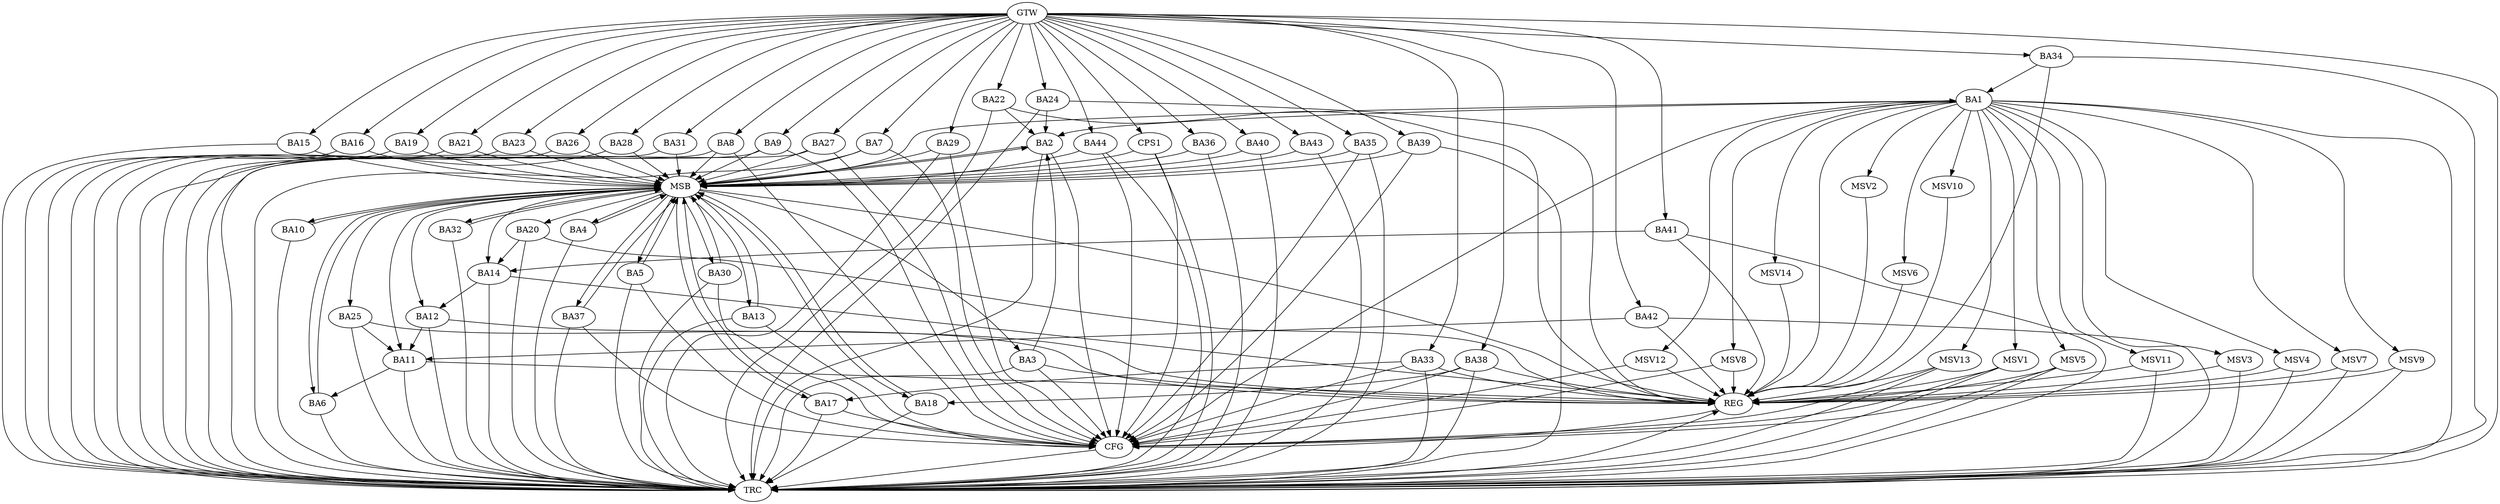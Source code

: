 strict digraph G {
  BA1 [ label="BA1" ];
  BA2 [ label="BA2" ];
  BA3 [ label="BA3" ];
  BA4 [ label="BA4" ];
  BA5 [ label="BA5" ];
  BA6 [ label="BA6" ];
  BA7 [ label="BA7" ];
  BA8 [ label="BA8" ];
  BA9 [ label="BA9" ];
  BA10 [ label="BA10" ];
  BA11 [ label="BA11" ];
  BA12 [ label="BA12" ];
  BA13 [ label="BA13" ];
  BA14 [ label="BA14" ];
  BA15 [ label="BA15" ];
  BA16 [ label="BA16" ];
  BA17 [ label="BA17" ];
  BA18 [ label="BA18" ];
  BA19 [ label="BA19" ];
  BA20 [ label="BA20" ];
  BA21 [ label="BA21" ];
  BA22 [ label="BA22" ];
  BA23 [ label="BA23" ];
  BA24 [ label="BA24" ];
  BA25 [ label="BA25" ];
  BA26 [ label="BA26" ];
  BA27 [ label="BA27" ];
  BA28 [ label="BA28" ];
  BA29 [ label="BA29" ];
  BA30 [ label="BA30" ];
  BA31 [ label="BA31" ];
  BA32 [ label="BA32" ];
  BA33 [ label="BA33" ];
  BA34 [ label="BA34" ];
  BA35 [ label="BA35" ];
  BA36 [ label="BA36" ];
  BA37 [ label="BA37" ];
  BA38 [ label="BA38" ];
  BA39 [ label="BA39" ];
  BA40 [ label="BA40" ];
  BA41 [ label="BA41" ];
  BA42 [ label="BA42" ];
  BA43 [ label="BA43" ];
  BA44 [ label="BA44" ];
  CPS1 [ label="CPS1" ];
  GTW [ label="GTW" ];
  REG [ label="REG" ];
  MSB [ label="MSB" ];
  CFG [ label="CFG" ];
  TRC [ label="TRC" ];
  MSV1 [ label="MSV1" ];
  MSV2 [ label="MSV2" ];
  MSV3 [ label="MSV3" ];
  MSV4 [ label="MSV4" ];
  MSV5 [ label="MSV5" ];
  MSV6 [ label="MSV6" ];
  MSV7 [ label="MSV7" ];
  MSV8 [ label="MSV8" ];
  MSV9 [ label="MSV9" ];
  MSV10 [ label="MSV10" ];
  MSV11 [ label="MSV11" ];
  MSV12 [ label="MSV12" ];
  MSV13 [ label="MSV13" ];
  MSV14 [ label="MSV14" ];
  BA1 -> BA2;
  BA3 -> BA2;
  BA11 -> BA6;
  BA12 -> BA11;
  BA14 -> BA12;
  BA20 -> BA14;
  BA22 -> BA2;
  BA24 -> BA2;
  BA25 -> BA11;
  BA33 -> BA17;
  BA34 -> BA1;
  BA38 -> BA18;
  BA41 -> BA14;
  BA42 -> BA11;
  GTW -> BA7;
  GTW -> BA8;
  GTW -> BA9;
  GTW -> BA15;
  GTW -> BA16;
  GTW -> BA19;
  GTW -> BA21;
  GTW -> BA22;
  GTW -> BA23;
  GTW -> BA24;
  GTW -> BA26;
  GTW -> BA27;
  GTW -> BA28;
  GTW -> BA29;
  GTW -> BA31;
  GTW -> BA33;
  GTW -> BA34;
  GTW -> BA35;
  GTW -> BA36;
  GTW -> BA38;
  GTW -> BA39;
  GTW -> BA40;
  GTW -> BA41;
  GTW -> BA42;
  GTW -> BA43;
  GTW -> BA44;
  GTW -> CPS1;
  BA1 -> REG;
  BA3 -> REG;
  BA11 -> REG;
  BA12 -> REG;
  BA14 -> REG;
  BA20 -> REG;
  BA22 -> REG;
  BA24 -> REG;
  BA25 -> REG;
  BA33 -> REG;
  BA34 -> REG;
  BA38 -> REG;
  BA41 -> REG;
  BA42 -> REG;
  BA2 -> MSB;
  MSB -> BA1;
  MSB -> REG;
  BA4 -> MSB;
  MSB -> BA2;
  BA5 -> MSB;
  BA6 -> MSB;
  BA7 -> MSB;
  MSB -> BA3;
  BA8 -> MSB;
  BA9 -> MSB;
  BA10 -> MSB;
  MSB -> BA6;
  BA13 -> MSB;
  BA15 -> MSB;
  MSB -> BA12;
  BA16 -> MSB;
  MSB -> BA11;
  BA17 -> MSB;
  BA18 -> MSB;
  BA19 -> MSB;
  BA21 -> MSB;
  MSB -> BA14;
  BA23 -> MSB;
  MSB -> BA17;
  BA26 -> MSB;
  BA27 -> MSB;
  BA28 -> MSB;
  MSB -> BA13;
  BA29 -> MSB;
  BA30 -> MSB;
  BA31 -> MSB;
  BA32 -> MSB;
  MSB -> BA4;
  BA35 -> MSB;
  BA36 -> MSB;
  BA37 -> MSB;
  MSB -> BA5;
  BA39 -> MSB;
  BA40 -> MSB;
  BA43 -> MSB;
  BA44 -> MSB;
  CPS1 -> MSB;
  MSB -> BA25;
  MSB -> BA32;
  MSB -> BA20;
  MSB -> BA10;
  MSB -> BA37;
  MSB -> BA30;
  MSB -> BA18;
  BA30 -> CFG;
  BA38 -> CFG;
  BA13 -> CFG;
  BA2 -> CFG;
  BA44 -> CFG;
  BA35 -> CFG;
  BA7 -> CFG;
  BA8 -> CFG;
  CPS1 -> CFG;
  BA17 -> CFG;
  BA27 -> CFG;
  BA37 -> CFG;
  BA29 -> CFG;
  BA39 -> CFG;
  BA9 -> CFG;
  BA33 -> CFG;
  BA5 -> CFG;
  BA3 -> CFG;
  BA1 -> CFG;
  REG -> CFG;
  BA1 -> TRC;
  BA2 -> TRC;
  BA3 -> TRC;
  BA4 -> TRC;
  BA5 -> TRC;
  BA6 -> TRC;
  BA7 -> TRC;
  BA8 -> TRC;
  BA9 -> TRC;
  BA10 -> TRC;
  BA11 -> TRC;
  BA12 -> TRC;
  BA13 -> TRC;
  BA14 -> TRC;
  BA15 -> TRC;
  BA16 -> TRC;
  BA17 -> TRC;
  BA18 -> TRC;
  BA19 -> TRC;
  BA20 -> TRC;
  BA21 -> TRC;
  BA22 -> TRC;
  BA23 -> TRC;
  BA24 -> TRC;
  BA25 -> TRC;
  BA26 -> TRC;
  BA27 -> TRC;
  BA28 -> TRC;
  BA29 -> TRC;
  BA30 -> TRC;
  BA31 -> TRC;
  BA32 -> TRC;
  BA33 -> TRC;
  BA34 -> TRC;
  BA35 -> TRC;
  BA36 -> TRC;
  BA37 -> TRC;
  BA38 -> TRC;
  BA39 -> TRC;
  BA40 -> TRC;
  BA41 -> TRC;
  BA42 -> TRC;
  BA43 -> TRC;
  BA44 -> TRC;
  CPS1 -> TRC;
  GTW -> TRC;
  CFG -> TRC;
  TRC -> REG;
  BA1 -> MSV1;
  BA1 -> MSV2;
  BA1 -> MSV3;
  BA1 -> MSV4;
  BA1 -> MSV5;
  BA1 -> MSV6;
  BA1 -> MSV7;
  BA1 -> MSV8;
  MSV1 -> REG;
  MSV1 -> TRC;
  MSV1 -> CFG;
  MSV2 -> REG;
  MSV3 -> REG;
  MSV3 -> TRC;
  MSV4 -> REG;
  MSV4 -> TRC;
  MSV5 -> REG;
  MSV5 -> TRC;
  MSV5 -> CFG;
  MSV6 -> REG;
  MSV7 -> REG;
  MSV7 -> TRC;
  MSV8 -> REG;
  MSV8 -> CFG;
  BA1 -> MSV9;
  MSV9 -> REG;
  MSV9 -> TRC;
  BA1 -> MSV10;
  BA1 -> MSV11;
  BA1 -> MSV12;
  MSV10 -> REG;
  MSV11 -> REG;
  MSV11 -> TRC;
  MSV12 -> REG;
  MSV12 -> CFG;
  BA1 -> MSV13;
  MSV13 -> REG;
  MSV13 -> TRC;
  MSV13 -> CFG;
  BA1 -> MSV14;
  MSV14 -> REG;
}
